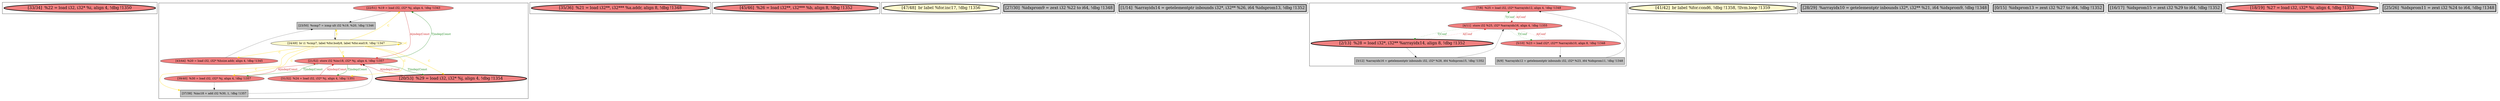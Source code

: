
digraph G {





subgraph cluster13 {


node1085 [penwidth=3.0,fontsize=20,fillcolor=lightcoral,label="[33/34]  %22 = load i32, i32* %i, align 4, !dbg !1350",shape=ellipse,style=filled ]



}

subgraph cluster11 {


node1083 [fillcolor=lightcoral,label="[22/51]  %19 = load i32, i32* %j, align 4, !dbg !1343",shape=ellipse,style=filled ]
node1081 [fillcolor=grey,label="[23/50]  %cmp7 = icmp ult i32 %19, %20, !dbg !1346",shape=rectangle,style=filled ]
node1076 [fillcolor=lightcoral,label="[43/44]  %20 = load i32, i32* %hsize.addr, align 4, !dbg !1345",shape=ellipse,style=filled ]
node1075 [fillcolor=lightcoral,label="[39/40]  %30 = load i32, i32* %j, align 4, !dbg !1357",shape=ellipse,style=filled ]
node1082 [fillcolor=grey,label="[37/38]  %inc18 = add i32 %30, 1, !dbg !1357",shape=rectangle,style=filled ]
node1078 [penwidth=3.0,fontsize=20,fillcolor=lightcoral,label="[20/53]  %29 = load i32, i32* %j, align 4, !dbg !1354",shape=ellipse,style=filled ]
node1079 [fillcolor=lightcoral,label="[31/32]  %24 = load i32, i32* %j, align 4, !dbg !1351",shape=ellipse,style=filled ]
node1077 [fillcolor=lightcoral,label="[21/52]  store i32 %inc18, i32* %j, align 4, !dbg !1357",shape=ellipse,style=filled ]
node1080 [fillcolor=lemonchiffon,label="[24/49]  br i1 %cmp7, label %for.body8, label %for.end19, !dbg !1347",shape=ellipse,style=filled ]

node1080->node1080 [style=solid,color=gold,label="C",penwidth=1.0,fontcolor=gold ]
node1080->node1078 [style=solid,color=gold,label="C",penwidth=1.0,fontcolor=gold ]
node1080->node1077 [style=solid,color=gold,label="C",penwidth=1.0,fontcolor=gold ]
node1083->node1081 [style=solid,color=black,label="",penwidth=0.5,fontcolor=black ]
node1075->node1082 [style=solid,color=black,label="",penwidth=0.5,fontcolor=black ]
node1080->node1083 [style=solid,color=gold,label="C",penwidth=1.0,fontcolor=gold ]
node1080->node1076 [style=solid,color=gold,label="C",penwidth=1.0,fontcolor=gold ]
node1079->node1077 [style=solid,color=firebrick3,label="A|indep|Const",penwidth=1.0,fontcolor=firebrick3 ]
node1080->node1082 [style=solid,color=gold,label="C",penwidth=1.0,fontcolor=gold ]
node1082->node1077 [style=solid,color=black,label="",penwidth=0.5,fontcolor=black ]
node1077->node1079 [style=solid,color=forestgreen,label="T|indep|Const",penwidth=1.0,fontcolor=forestgreen ]
node1076->node1081 [style=solid,color=black,label="",penwidth=0.5,fontcolor=black ]
node1077->node1078 [style=solid,color=forestgreen,label="T|indep|Const",penwidth=1.0,fontcolor=forestgreen ]
node1080->node1079 [style=solid,color=gold,label="C",penwidth=1.0,fontcolor=gold ]
node1081->node1080 [style=solid,color=black,label="",penwidth=0.5,fontcolor=black ]
node1077->node1083 [style=solid,color=forestgreen,label="T|indep|Const",penwidth=1.0,fontcolor=forestgreen ]
node1080->node1081 [style=solid,color=gold,label="C",penwidth=1.0,fontcolor=gold ]
node1077->node1075 [style=solid,color=forestgreen,label="T|indep|Const",penwidth=1.0,fontcolor=forestgreen ]
node1075->node1077 [style=solid,color=firebrick3,label="A|indep|Const",penwidth=1.0,fontcolor=firebrick3 ]
node1078->node1077 [style=solid,color=firebrick3,label="A|indep|Const",penwidth=1.0,fontcolor=firebrick3 ]
node1083->node1077 [style=solid,color=firebrick3,label="A|indep|Const",penwidth=1.0,fontcolor=firebrick3 ]
node1080->node1075 [style=solid,color=gold,label="C",penwidth=1.0,fontcolor=gold ]


}

subgraph cluster10 {


node1074 [penwidth=3.0,fontsize=20,fillcolor=lightcoral,label="[35/36]  %21 = load i32**, i32*** %a.addr, align 8, !dbg !1348",shape=ellipse,style=filled ]



}

subgraph cluster9 {


node1073 [penwidth=3.0,fontsize=20,fillcolor=lightcoral,label="[45/46]  %26 = load i32**, i32*** %b, align 8, !dbg !1352",shape=ellipse,style=filled ]



}

subgraph cluster8 {


node1072 [penwidth=3.0,fontsize=20,fillcolor=lemonchiffon,label="[47/48]  br label %for.inc17, !dbg !1356",shape=ellipse,style=filled ]



}

subgraph cluster7 {


node1071 [penwidth=3.0,fontsize=20,fillcolor=grey,label="[27/30]  %idxprom9 = zext i32 %22 to i64, !dbg !1348",shape=rectangle,style=filled ]



}

subgraph cluster6 {


node1070 [penwidth=3.0,fontsize=20,fillcolor=grey,label="[1/14]  %arrayidx14 = getelementptr inbounds i32*, i32** %26, i64 %idxprom13, !dbg !1352",shape=rectangle,style=filled ]



}

subgraph cluster0 {


node1061 [fillcolor=lightcoral,label="[7/8]  %25 = load i32, i32* %arrayidx12, align 4, !dbg !1348",shape=ellipse,style=filled ]
node1064 [fillcolor=lightcoral,label="[4/11]  store i32 %25, i32* %arrayidx16, align 4, !dbg !1355",shape=ellipse,style=filled ]
node1063 [penwidth=3.0,fontsize=20,fillcolor=lightcoral,label="[2/13]  %28 = load i32*, i32** %arrayidx14, align 8, !dbg !1352",shape=ellipse,style=filled ]
node1059 [fillcolor=grey,label="[3/12]  %arrayidx16 = getelementptr inbounds i32, i32* %28, i64 %idxprom15, !dbg !1352",shape=rectangle,style=filled ]
node1062 [fillcolor=lightcoral,label="[5/10]  %23 = load i32*, i32** %arrayidx10, align 8, !dbg !1348",shape=ellipse,style=filled ]
node1060 [fillcolor=grey,label="[6/9]  %arrayidx12 = getelementptr inbounds i32, i32* %23, i64 %idxprom11, !dbg !1348",shape=rectangle,style=filled ]

node1063->node1059 [style=solid,color=black,label="",penwidth=0.5,fontcolor=black ]
node1060->node1061 [style=solid,color=black,label="",penwidth=0.5,fontcolor=black ]
node1062->node1060 [style=solid,color=black,label="",penwidth=0.5,fontcolor=black ]
node1063->node1064 [style=dotted,color=firebrick3,label="A|Conf",penwidth=1.0,fontcolor=firebrick3 ]
node1062->node1064 [style=dotted,color=firebrick3,label="A|Conf",penwidth=1.0,fontcolor=firebrick3 ]
node1064->node1063 [style=dotted,color=forestgreen,label="T|Conf",penwidth=1.0,fontcolor=forestgreen ]
node1064->node1062 [style=dotted,color=forestgreen,label="T|Conf",penwidth=1.0,fontcolor=forestgreen ]
node1064->node1061 [style=dotted,color=forestgreen,label="T|Conf",penwidth=1.0,fontcolor=forestgreen ]
node1059->node1064 [style=solid,color=black,label="",penwidth=0.5,fontcolor=black ]
node1061->node1064 [style=dotted,color=firebrick3,label="A|Conf",penwidth=1.0,fontcolor=firebrick3 ]


}

subgraph cluster12 {


node1084 [penwidth=3.0,fontsize=20,fillcolor=lemonchiffon,label="[41/42]  br label %for.cond6, !dbg !1358, !llvm.loop !1359",shape=ellipse,style=filled ]



}

subgraph cluster5 {


node1069 [penwidth=3.0,fontsize=20,fillcolor=grey,label="[28/29]  %arrayidx10 = getelementptr inbounds i32*, i32** %21, i64 %idxprom9, !dbg !1348",shape=rectangle,style=filled ]



}

subgraph cluster1 {


node1065 [penwidth=3.0,fontsize=20,fillcolor=grey,label="[0/15]  %idxprom13 = zext i32 %27 to i64, !dbg !1352",shape=rectangle,style=filled ]



}

subgraph cluster2 {


node1066 [penwidth=3.0,fontsize=20,fillcolor=grey,label="[16/17]  %idxprom15 = zext i32 %29 to i64, !dbg !1352",shape=rectangle,style=filled ]



}

subgraph cluster3 {


node1067 [penwidth=3.0,fontsize=20,fillcolor=lightcoral,label="[18/19]  %27 = load i32, i32* %i, align 4, !dbg !1353",shape=ellipse,style=filled ]



}

subgraph cluster4 {


node1068 [penwidth=3.0,fontsize=20,fillcolor=grey,label="[25/26]  %idxprom11 = zext i32 %24 to i64, !dbg !1348",shape=rectangle,style=filled ]



}

}
